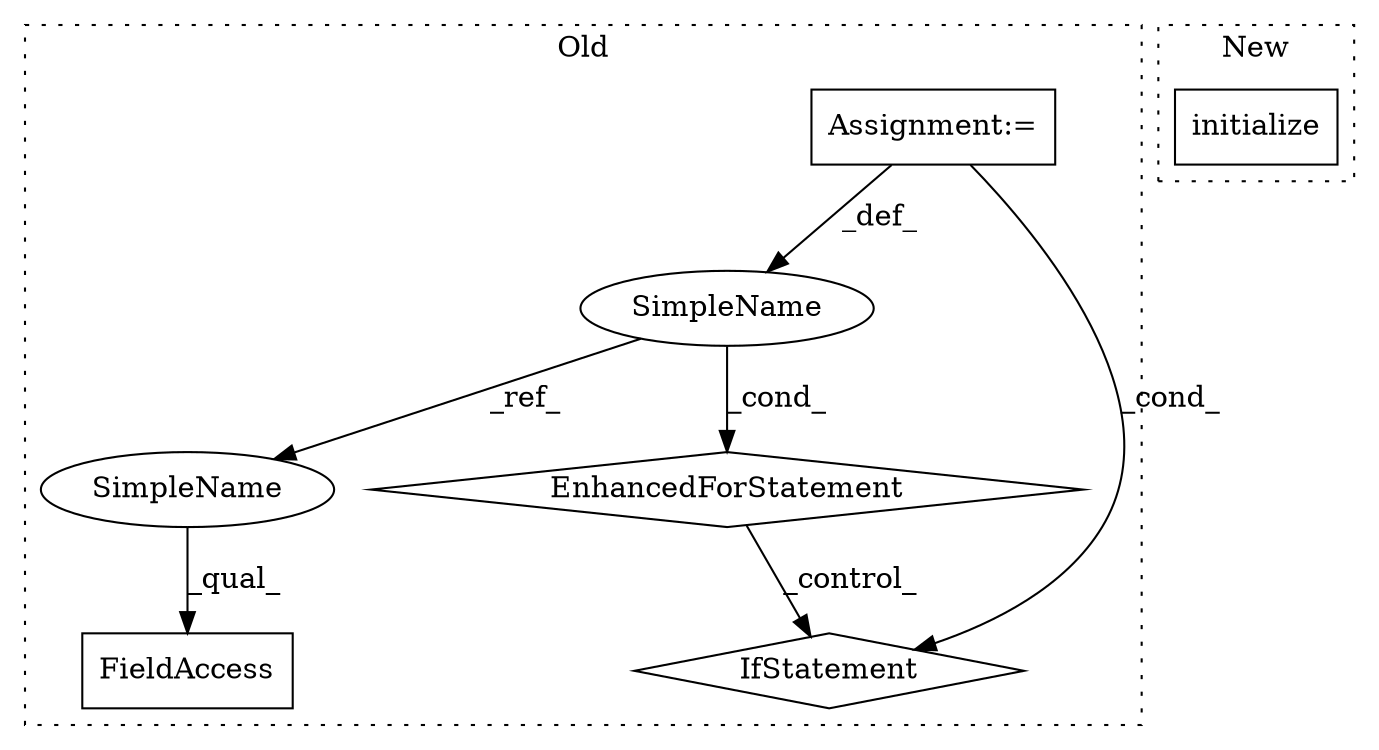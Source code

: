digraph G {
subgraph cluster0 {
1 [label="EnhancedForStatement" a="70" s="3558,3641" l="53,2" shape="diamond"];
3 [label="Assignment:=" a="7" s="3558,3641" l="53,2" shape="box"];
4 [label="FieldAccess" a="22" s="3659" l="13" shape="box"];
5 [label="SimpleName" a="42" s="3615" l="4" shape="ellipse"];
6 [label="IfStatement" a="25" s="3651,3677" l="4,2" shape="diamond"];
7 [label="SimpleName" a="42" s="3659" l="4" shape="ellipse"];
label = "Old";
style="dotted";
}
subgraph cluster1 {
2 [label="initialize" a="32" s="3348" l="12" shape="box"];
label = "New";
style="dotted";
}
1 -> 6 [label="_control_"];
3 -> 6 [label="_cond_"];
3 -> 5 [label="_def_"];
5 -> 7 [label="_ref_"];
5 -> 1 [label="_cond_"];
7 -> 4 [label="_qual_"];
}